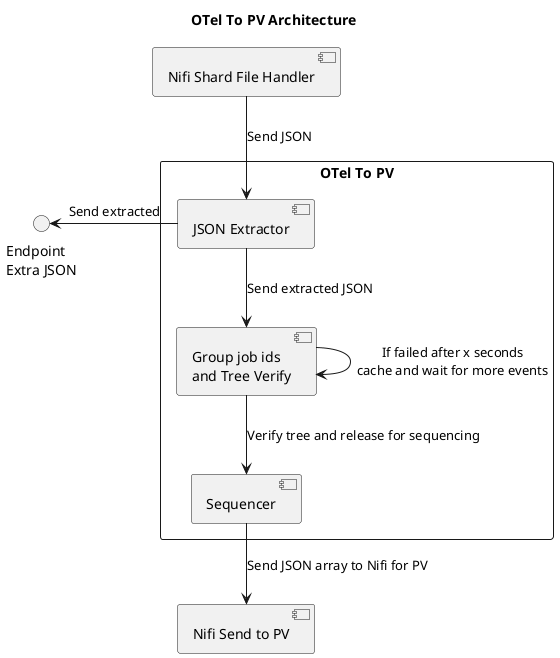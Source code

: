 @startuml
title OTel To PV Architecture
rectangle "OTel To PV" as Bespoke {
    component "JSON Extractor" as JSONExtractor
    component "Sequencer" as Sequencer
    component "Group job ids\nand Tree Verify" as TreeVerify
}
interface "Endpoint\nExtra JSON" as EndpointExtraJSON
component "Nifi Shard File Handler" as NifiShardFileHandler
component "Nifi Send to PV" as NifiSendToPV

NifiShardFileHandler --> JSONExtractor : Send JSON
JSONExtractor --> TreeVerify : Send extracted JSON
JSONExtractor -left-> EndpointExtraJSON : Send extracted
TreeVerify --> Sequencer : Verify tree and release for sequencing
TreeVerify --> TreeVerify : If failed after x seconds\ncache and wait for more events
Sequencer --> NifiSendToPV : Send JSON array to Nifi for PV
@enduml